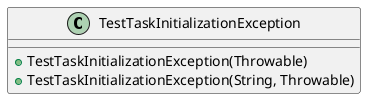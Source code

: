 @startuml

    class TestTaskInitializationException [[TestTaskInitializationException.html]] {
        +TestTaskInitializationException(Throwable)
        +TestTaskInitializationException(String, Throwable)
    }

@enduml
